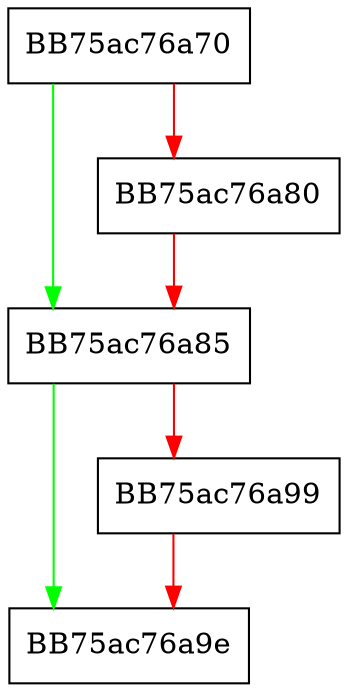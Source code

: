 digraph FfrCleanup {
  node [shape="box"];
  graph [splines=ortho];
  BB75ac76a70 -> BB75ac76a85 [color="green"];
  BB75ac76a70 -> BB75ac76a80 [color="red"];
  BB75ac76a80 -> BB75ac76a85 [color="red"];
  BB75ac76a85 -> BB75ac76a9e [color="green"];
  BB75ac76a85 -> BB75ac76a99 [color="red"];
  BB75ac76a99 -> BB75ac76a9e [color="red"];
}